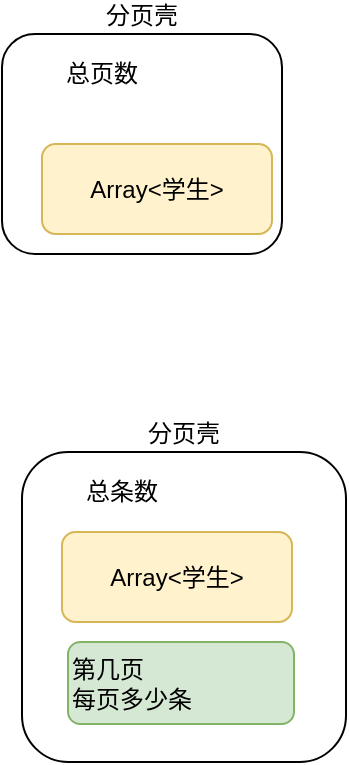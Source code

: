 <mxfile version="12.2.2" type="device" pages="1"><diagram id="CEy3OS3QRbdisnASwF-w" name="Page-1"><mxGraphModel dx="1092" dy="770" grid="0" gridSize="10" guides="1" tooltips="1" connect="1" arrows="1" fold="1" page="1" pageScale="1" pageWidth="827" pageHeight="1169" math="0" shadow="0"><root><mxCell id="0"/><mxCell id="1" parent="0"/><mxCell id="866fuHiNG1jTdCVno8-d-1" value="分页壳" style="rounded=1;whiteSpace=wrap;html=1;labelPosition=center;verticalLabelPosition=top;align=center;verticalAlign=bottom;" vertex="1" parent="1"><mxGeometry x="180" y="160" width="140" height="110" as="geometry"/></mxCell><mxCell id="866fuHiNG1jTdCVno8-d-2" value="Array&amp;lt;学生&amp;gt;" style="rounded=1;whiteSpace=wrap;html=1;fillColor=#fff2cc;strokeColor=#d6b656;" vertex="1" parent="1"><mxGeometry x="200" y="215" width="115" height="45" as="geometry"/></mxCell><mxCell id="866fuHiNG1jTdCVno8-d-3" value="总页数" style="text;html=1;strokeColor=none;fillColor=none;align=center;verticalAlign=middle;whiteSpace=wrap;rounded=0;" vertex="1" parent="1"><mxGeometry x="200" y="170" width="60" height="20" as="geometry"/></mxCell><mxCell id="866fuHiNG1jTdCVno8-d-7" value="分页壳" style="rounded=1;whiteSpace=wrap;html=1;labelPosition=center;verticalLabelPosition=top;align=center;verticalAlign=bottom;" vertex="1" parent="1"><mxGeometry x="190" y="369" width="162" height="155" as="geometry"/></mxCell><mxCell id="866fuHiNG1jTdCVno8-d-8" value="Array&amp;lt;学生&amp;gt;" style="rounded=1;whiteSpace=wrap;html=1;fillColor=#fff2cc;strokeColor=#d6b656;" vertex="1" parent="1"><mxGeometry x="210" y="409" width="115" height="45" as="geometry"/></mxCell><mxCell id="866fuHiNG1jTdCVno8-d-9" value="总条数" style="text;html=1;strokeColor=none;fillColor=none;align=center;verticalAlign=middle;whiteSpace=wrap;rounded=0;" vertex="1" parent="1"><mxGeometry x="210" y="379" width="60" height="20" as="geometry"/></mxCell><mxCell id="866fuHiNG1jTdCVno8-d-10" value="第几页&lt;br&gt;每页多少条" style="rounded=1;whiteSpace=wrap;html=1;align=left;fillColor=#d5e8d4;strokeColor=#82b366;" vertex="1" parent="1"><mxGeometry x="213" y="464" width="113" height="41" as="geometry"/></mxCell></root></mxGraphModel></diagram></mxfile>